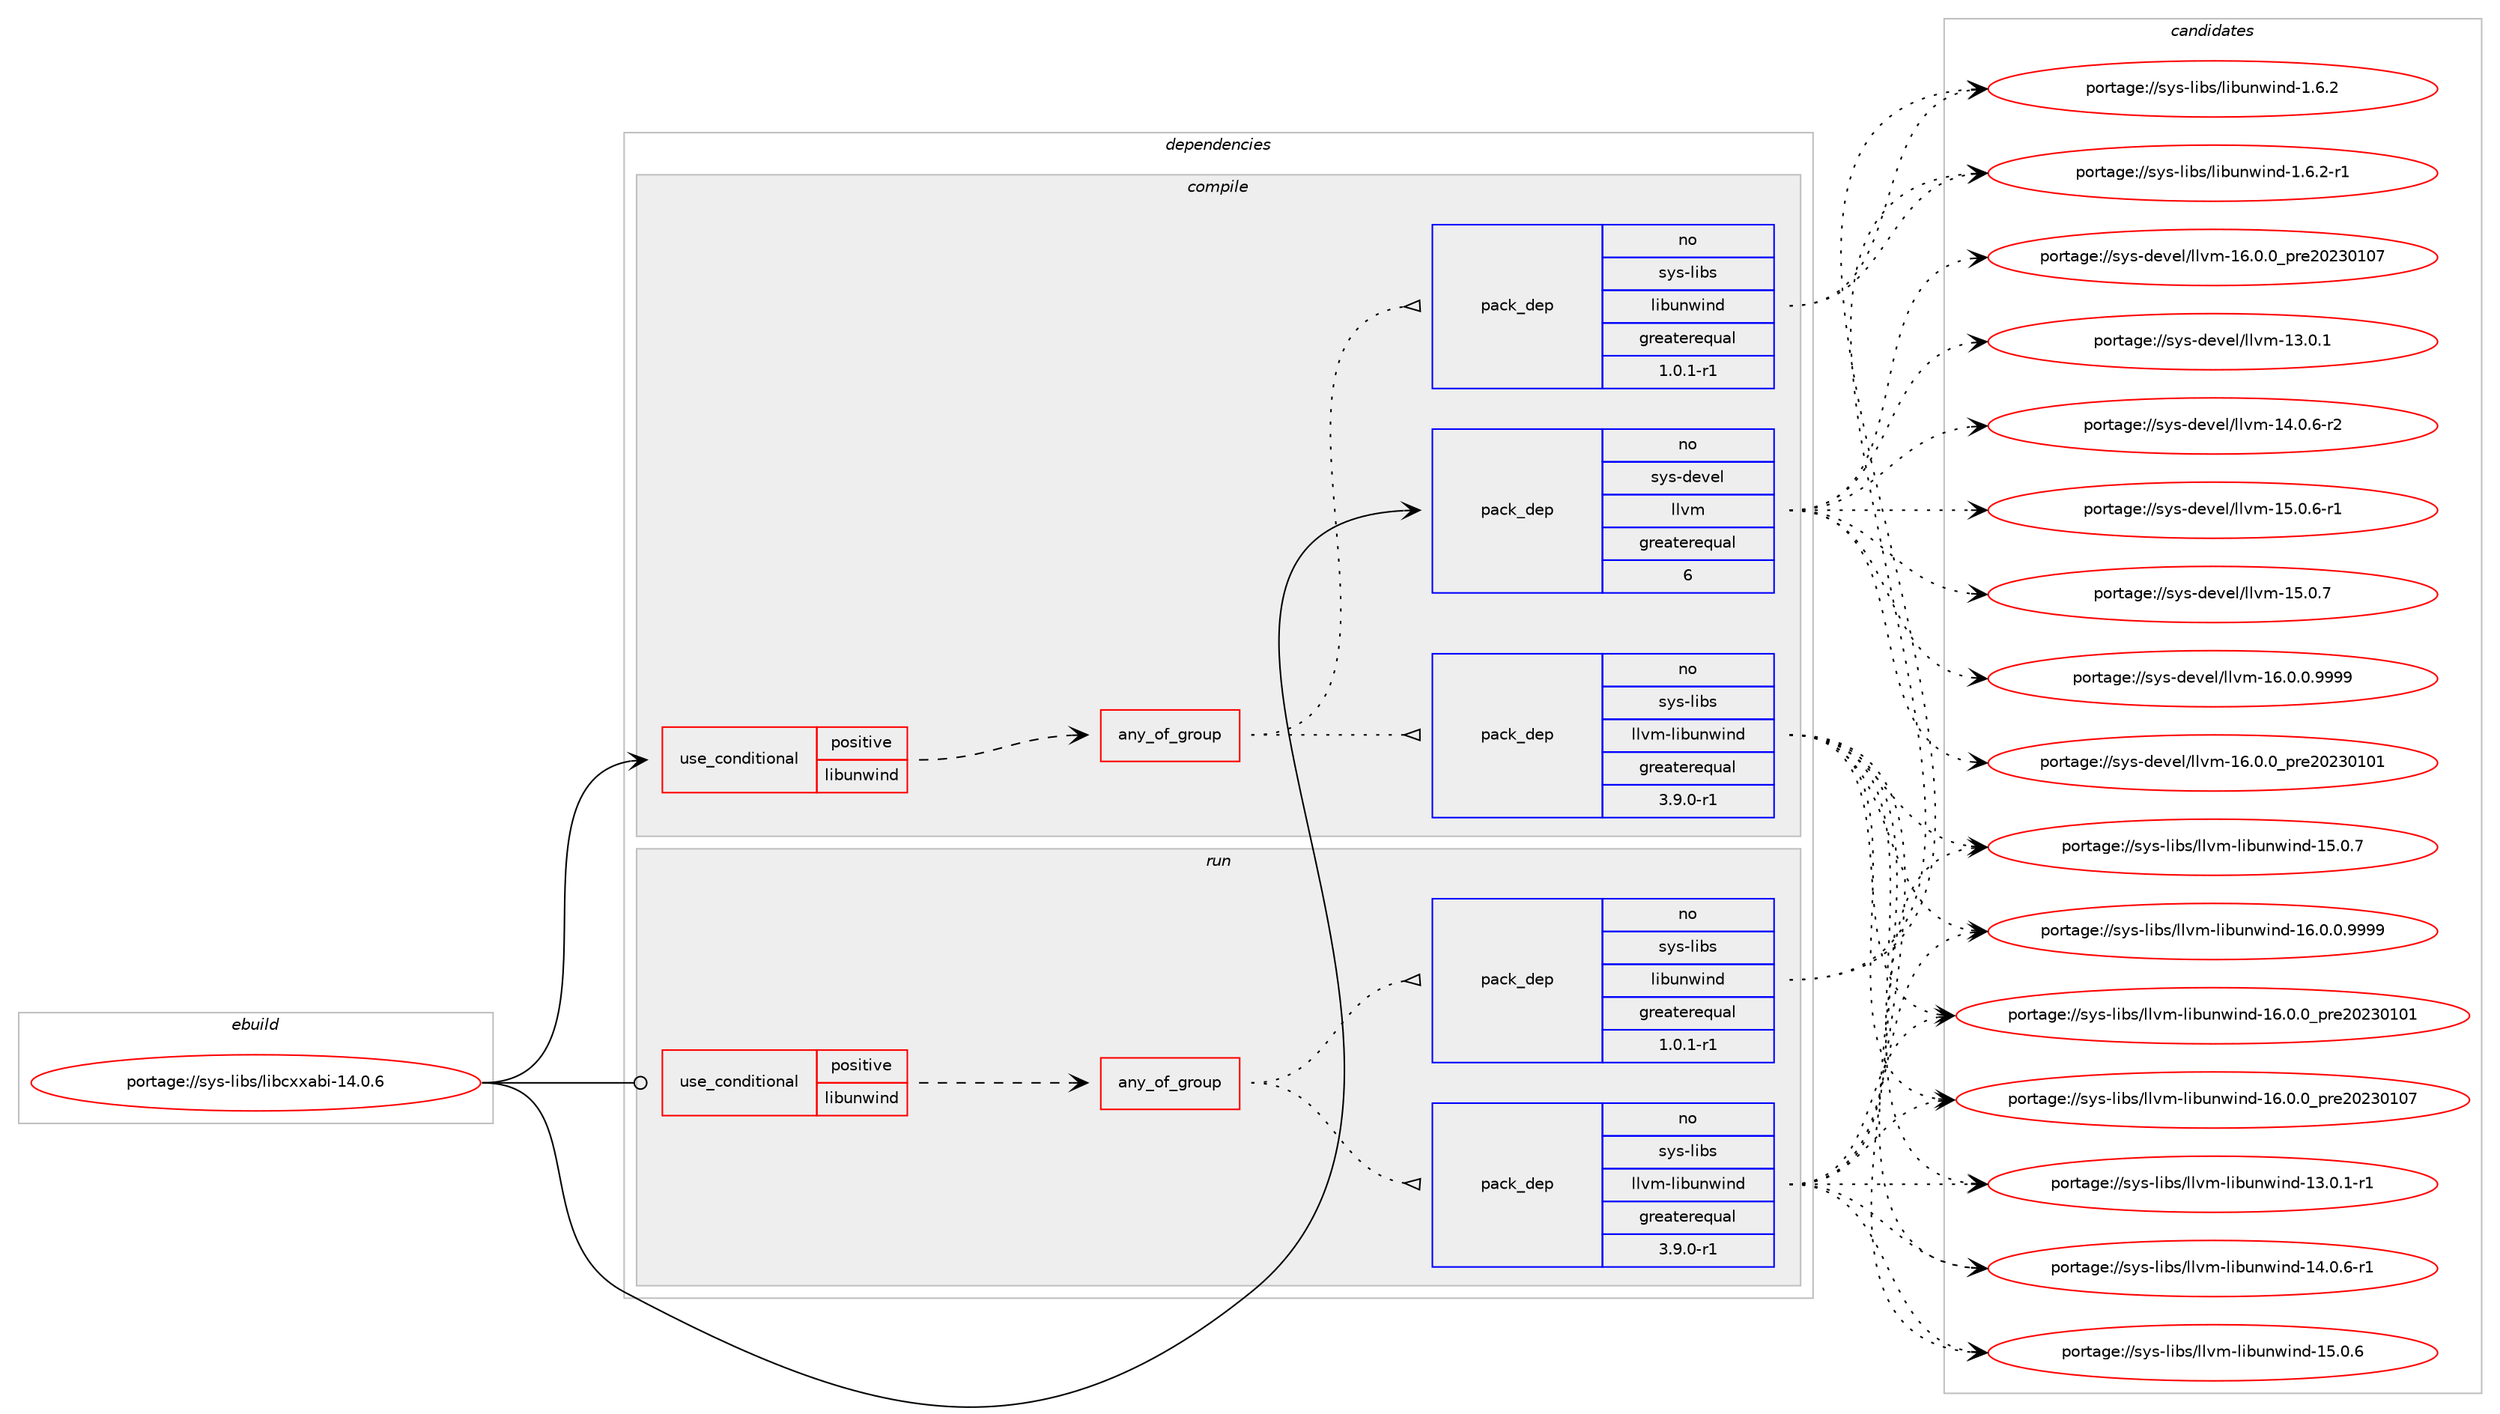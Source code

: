 digraph prolog {

# *************
# Graph options
# *************

newrank=true;
concentrate=true;
compound=true;
graph [rankdir=LR,fontname=Helvetica,fontsize=10,ranksep=1.5];#, ranksep=2.5, nodesep=0.2];
edge  [arrowhead=vee];
node  [fontname=Helvetica,fontsize=10];

# **********
# The ebuild
# **********

subgraph cluster_leftcol {
color=gray;
rank=same;
label=<<i>ebuild</i>>;
id [label="portage://sys-libs/libcxxabi-14.0.6", color=red, width=4, href="../sys-libs/libcxxabi-14.0.6.svg"];
}

# ****************
# The dependencies
# ****************

subgraph cluster_midcol {
color=gray;
label=<<i>dependencies</i>>;
subgraph cluster_compile {
fillcolor="#eeeeee";
style=filled;
label=<<i>compile</i>>;
subgraph cond5654 {
dependency8700 [label=<<TABLE BORDER="0" CELLBORDER="1" CELLSPACING="0" CELLPADDING="4"><TR><TD ROWSPAN="3" CELLPADDING="10">use_conditional</TD></TR><TR><TD>positive</TD></TR><TR><TD>libunwind</TD></TR></TABLE>>, shape=none, color=red];
subgraph any61 {
dependency8701 [label=<<TABLE BORDER="0" CELLBORDER="1" CELLSPACING="0" CELLPADDING="4"><TR><TD CELLPADDING="10">any_of_group</TD></TR></TABLE>>, shape=none, color=red];subgraph pack2979 {
dependency8702 [label=<<TABLE BORDER="0" CELLBORDER="1" CELLSPACING="0" CELLPADDING="4" WIDTH="220"><TR><TD ROWSPAN="6" CELLPADDING="30">pack_dep</TD></TR><TR><TD WIDTH="110">no</TD></TR><TR><TD>sys-libs</TD></TR><TR><TD>libunwind</TD></TR><TR><TD>greaterequal</TD></TR><TR><TD>1.0.1-r1</TD></TR></TABLE>>, shape=none, color=blue];
}
dependency8701:e -> dependency8702:w [weight=20,style="dotted",arrowhead="oinv"];
subgraph pack2980 {
dependency8703 [label=<<TABLE BORDER="0" CELLBORDER="1" CELLSPACING="0" CELLPADDING="4" WIDTH="220"><TR><TD ROWSPAN="6" CELLPADDING="30">pack_dep</TD></TR><TR><TD WIDTH="110">no</TD></TR><TR><TD>sys-libs</TD></TR><TR><TD>llvm-libunwind</TD></TR><TR><TD>greaterequal</TD></TR><TR><TD>3.9.0-r1</TD></TR></TABLE>>, shape=none, color=blue];
}
dependency8701:e -> dependency8703:w [weight=20,style="dotted",arrowhead="oinv"];
}
dependency8700:e -> dependency8701:w [weight=20,style="dashed",arrowhead="vee"];
}
id:e -> dependency8700:w [weight=20,style="solid",arrowhead="vee"];
subgraph pack2981 {
dependency8704 [label=<<TABLE BORDER="0" CELLBORDER="1" CELLSPACING="0" CELLPADDING="4" WIDTH="220"><TR><TD ROWSPAN="6" CELLPADDING="30">pack_dep</TD></TR><TR><TD WIDTH="110">no</TD></TR><TR><TD>sys-devel</TD></TR><TR><TD>llvm</TD></TR><TR><TD>greaterequal</TD></TR><TR><TD>6</TD></TR></TABLE>>, shape=none, color=blue];
}
id:e -> dependency8704:w [weight=20,style="solid",arrowhead="vee"];
# *** BEGIN UNKNOWN DEPENDENCY TYPE (TODO) ***
# id -> package_dependency(portage://sys-libs/libcxxabi-14.0.6,install,strong,sys-devel,llvm,none,[,,],[slot(0)],[])
# *** END UNKNOWN DEPENDENCY TYPE (TODO) ***

}
subgraph cluster_compileandrun {
fillcolor="#eeeeee";
style=filled;
label=<<i>compile and run</i>>;
}
subgraph cluster_run {
fillcolor="#eeeeee";
style=filled;
label=<<i>run</i>>;
subgraph cond5655 {
dependency8705 [label=<<TABLE BORDER="0" CELLBORDER="1" CELLSPACING="0" CELLPADDING="4"><TR><TD ROWSPAN="3" CELLPADDING="10">use_conditional</TD></TR><TR><TD>positive</TD></TR><TR><TD>libunwind</TD></TR></TABLE>>, shape=none, color=red];
subgraph any62 {
dependency8706 [label=<<TABLE BORDER="0" CELLBORDER="1" CELLSPACING="0" CELLPADDING="4"><TR><TD CELLPADDING="10">any_of_group</TD></TR></TABLE>>, shape=none, color=red];subgraph pack2982 {
dependency8707 [label=<<TABLE BORDER="0" CELLBORDER="1" CELLSPACING="0" CELLPADDING="4" WIDTH="220"><TR><TD ROWSPAN="6" CELLPADDING="30">pack_dep</TD></TR><TR><TD WIDTH="110">no</TD></TR><TR><TD>sys-libs</TD></TR><TR><TD>libunwind</TD></TR><TR><TD>greaterequal</TD></TR><TR><TD>1.0.1-r1</TD></TR></TABLE>>, shape=none, color=blue];
}
dependency8706:e -> dependency8707:w [weight=20,style="dotted",arrowhead="oinv"];
subgraph pack2983 {
dependency8708 [label=<<TABLE BORDER="0" CELLBORDER="1" CELLSPACING="0" CELLPADDING="4" WIDTH="220"><TR><TD ROWSPAN="6" CELLPADDING="30">pack_dep</TD></TR><TR><TD WIDTH="110">no</TD></TR><TR><TD>sys-libs</TD></TR><TR><TD>llvm-libunwind</TD></TR><TR><TD>greaterequal</TD></TR><TR><TD>3.9.0-r1</TD></TR></TABLE>>, shape=none, color=blue];
}
dependency8706:e -> dependency8708:w [weight=20,style="dotted",arrowhead="oinv"];
}
dependency8705:e -> dependency8706:w [weight=20,style="dashed",arrowhead="vee"];
}
id:e -> dependency8705:w [weight=20,style="solid",arrowhead="odot"];
}
}

# **************
# The candidates
# **************

subgraph cluster_choices {
rank=same;
color=gray;
label=<<i>candidates</i>>;

subgraph choice2979 {
color=black;
nodesep=1;
choice11512111545108105981154710810598117110119105110100454946544650 [label="portage://sys-libs/libunwind-1.6.2", color=red, width=4,href="../sys-libs/libunwind-1.6.2.svg"];
choice115121115451081059811547108105981171101191051101004549465446504511449 [label="portage://sys-libs/libunwind-1.6.2-r1", color=red, width=4,href="../sys-libs/libunwind-1.6.2-r1.svg"];
dependency8702:e -> choice11512111545108105981154710810598117110119105110100454946544650:w [style=dotted,weight="100"];
dependency8702:e -> choice115121115451081059811547108105981171101191051101004549465446504511449:w [style=dotted,weight="100"];
}
subgraph choice2980 {
color=black;
nodesep=1;
choice1151211154510810598115471081081181094510810598117110119105110100454951464846494511449 [label="portage://sys-libs/llvm-libunwind-13.0.1-r1", color=red, width=4,href="../sys-libs/llvm-libunwind-13.0.1-r1.svg"];
choice1151211154510810598115471081081181094510810598117110119105110100454952464846544511449 [label="portage://sys-libs/llvm-libunwind-14.0.6-r1", color=red, width=4,href="../sys-libs/llvm-libunwind-14.0.6-r1.svg"];
choice115121115451081059811547108108118109451081059811711011910511010045495346484654 [label="portage://sys-libs/llvm-libunwind-15.0.6", color=red, width=4,href="../sys-libs/llvm-libunwind-15.0.6.svg"];
choice115121115451081059811547108108118109451081059811711011910511010045495346484655 [label="portage://sys-libs/llvm-libunwind-15.0.7", color=red, width=4,href="../sys-libs/llvm-libunwind-15.0.7.svg"];
choice1151211154510810598115471081081181094510810598117110119105110100454954464846484657575757 [label="portage://sys-libs/llvm-libunwind-16.0.0.9999", color=red, width=4,href="../sys-libs/llvm-libunwind-16.0.0.9999.svg"];
choice115121115451081059811547108108118109451081059811711011910511010045495446484648951121141015048505148494849 [label="portage://sys-libs/llvm-libunwind-16.0.0_pre20230101", color=red, width=4,href="../sys-libs/llvm-libunwind-16.0.0_pre20230101.svg"];
choice115121115451081059811547108108118109451081059811711011910511010045495446484648951121141015048505148494855 [label="portage://sys-libs/llvm-libunwind-16.0.0_pre20230107", color=red, width=4,href="../sys-libs/llvm-libunwind-16.0.0_pre20230107.svg"];
dependency8703:e -> choice1151211154510810598115471081081181094510810598117110119105110100454951464846494511449:w [style=dotted,weight="100"];
dependency8703:e -> choice1151211154510810598115471081081181094510810598117110119105110100454952464846544511449:w [style=dotted,weight="100"];
dependency8703:e -> choice115121115451081059811547108108118109451081059811711011910511010045495346484654:w [style=dotted,weight="100"];
dependency8703:e -> choice115121115451081059811547108108118109451081059811711011910511010045495346484655:w [style=dotted,weight="100"];
dependency8703:e -> choice1151211154510810598115471081081181094510810598117110119105110100454954464846484657575757:w [style=dotted,weight="100"];
dependency8703:e -> choice115121115451081059811547108108118109451081059811711011910511010045495446484648951121141015048505148494849:w [style=dotted,weight="100"];
dependency8703:e -> choice115121115451081059811547108108118109451081059811711011910511010045495446484648951121141015048505148494855:w [style=dotted,weight="100"];
}
subgraph choice2981 {
color=black;
nodesep=1;
choice115121115451001011181011084710810811810945495146484649 [label="portage://sys-devel/llvm-13.0.1", color=red, width=4,href="../sys-devel/llvm-13.0.1.svg"];
choice1151211154510010111810110847108108118109454952464846544511450 [label="portage://sys-devel/llvm-14.0.6-r2", color=red, width=4,href="../sys-devel/llvm-14.0.6-r2.svg"];
choice1151211154510010111810110847108108118109454953464846544511449 [label="portage://sys-devel/llvm-15.0.6-r1", color=red, width=4,href="../sys-devel/llvm-15.0.6-r1.svg"];
choice115121115451001011181011084710810811810945495346484655 [label="portage://sys-devel/llvm-15.0.7", color=red, width=4,href="../sys-devel/llvm-15.0.7.svg"];
choice1151211154510010111810110847108108118109454954464846484657575757 [label="portage://sys-devel/llvm-16.0.0.9999", color=red, width=4,href="../sys-devel/llvm-16.0.0.9999.svg"];
choice115121115451001011181011084710810811810945495446484648951121141015048505148494849 [label="portage://sys-devel/llvm-16.0.0_pre20230101", color=red, width=4,href="../sys-devel/llvm-16.0.0_pre20230101.svg"];
choice115121115451001011181011084710810811810945495446484648951121141015048505148494855 [label="portage://sys-devel/llvm-16.0.0_pre20230107", color=red, width=4,href="../sys-devel/llvm-16.0.0_pre20230107.svg"];
dependency8704:e -> choice115121115451001011181011084710810811810945495146484649:w [style=dotted,weight="100"];
dependency8704:e -> choice1151211154510010111810110847108108118109454952464846544511450:w [style=dotted,weight="100"];
dependency8704:e -> choice1151211154510010111810110847108108118109454953464846544511449:w [style=dotted,weight="100"];
dependency8704:e -> choice115121115451001011181011084710810811810945495346484655:w [style=dotted,weight="100"];
dependency8704:e -> choice1151211154510010111810110847108108118109454954464846484657575757:w [style=dotted,weight="100"];
dependency8704:e -> choice115121115451001011181011084710810811810945495446484648951121141015048505148494849:w [style=dotted,weight="100"];
dependency8704:e -> choice115121115451001011181011084710810811810945495446484648951121141015048505148494855:w [style=dotted,weight="100"];
}
subgraph choice2982 {
color=black;
nodesep=1;
choice11512111545108105981154710810598117110119105110100454946544650 [label="portage://sys-libs/libunwind-1.6.2", color=red, width=4,href="../sys-libs/libunwind-1.6.2.svg"];
choice115121115451081059811547108105981171101191051101004549465446504511449 [label="portage://sys-libs/libunwind-1.6.2-r1", color=red, width=4,href="../sys-libs/libunwind-1.6.2-r1.svg"];
dependency8707:e -> choice11512111545108105981154710810598117110119105110100454946544650:w [style=dotted,weight="100"];
dependency8707:e -> choice115121115451081059811547108105981171101191051101004549465446504511449:w [style=dotted,weight="100"];
}
subgraph choice2983 {
color=black;
nodesep=1;
choice1151211154510810598115471081081181094510810598117110119105110100454951464846494511449 [label="portage://sys-libs/llvm-libunwind-13.0.1-r1", color=red, width=4,href="../sys-libs/llvm-libunwind-13.0.1-r1.svg"];
choice1151211154510810598115471081081181094510810598117110119105110100454952464846544511449 [label="portage://sys-libs/llvm-libunwind-14.0.6-r1", color=red, width=4,href="../sys-libs/llvm-libunwind-14.0.6-r1.svg"];
choice115121115451081059811547108108118109451081059811711011910511010045495346484654 [label="portage://sys-libs/llvm-libunwind-15.0.6", color=red, width=4,href="../sys-libs/llvm-libunwind-15.0.6.svg"];
choice115121115451081059811547108108118109451081059811711011910511010045495346484655 [label="portage://sys-libs/llvm-libunwind-15.0.7", color=red, width=4,href="../sys-libs/llvm-libunwind-15.0.7.svg"];
choice1151211154510810598115471081081181094510810598117110119105110100454954464846484657575757 [label="portage://sys-libs/llvm-libunwind-16.0.0.9999", color=red, width=4,href="../sys-libs/llvm-libunwind-16.0.0.9999.svg"];
choice115121115451081059811547108108118109451081059811711011910511010045495446484648951121141015048505148494849 [label="portage://sys-libs/llvm-libunwind-16.0.0_pre20230101", color=red, width=4,href="../sys-libs/llvm-libunwind-16.0.0_pre20230101.svg"];
choice115121115451081059811547108108118109451081059811711011910511010045495446484648951121141015048505148494855 [label="portage://sys-libs/llvm-libunwind-16.0.0_pre20230107", color=red, width=4,href="../sys-libs/llvm-libunwind-16.0.0_pre20230107.svg"];
dependency8708:e -> choice1151211154510810598115471081081181094510810598117110119105110100454951464846494511449:w [style=dotted,weight="100"];
dependency8708:e -> choice1151211154510810598115471081081181094510810598117110119105110100454952464846544511449:w [style=dotted,weight="100"];
dependency8708:e -> choice115121115451081059811547108108118109451081059811711011910511010045495346484654:w [style=dotted,weight="100"];
dependency8708:e -> choice115121115451081059811547108108118109451081059811711011910511010045495346484655:w [style=dotted,weight="100"];
dependency8708:e -> choice1151211154510810598115471081081181094510810598117110119105110100454954464846484657575757:w [style=dotted,weight="100"];
dependency8708:e -> choice115121115451081059811547108108118109451081059811711011910511010045495446484648951121141015048505148494849:w [style=dotted,weight="100"];
dependency8708:e -> choice115121115451081059811547108108118109451081059811711011910511010045495446484648951121141015048505148494855:w [style=dotted,weight="100"];
}
}

}
